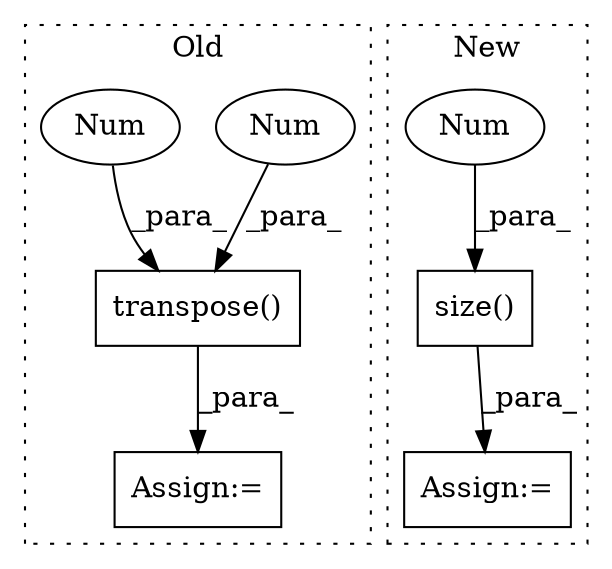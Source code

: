 digraph G {
subgraph cluster0 {
1 [label="transpose()" a="75" s="3523,3546" l="17,1" shape="box"];
3 [label="Num" a="76" s="3544" l="2" shape="ellipse"];
4 [label="Num" a="76" s="3540" l="2" shape="ellipse"];
6 [label="Assign:=" a="68" s="3520" l="3" shape="box"];
label = "Old";
style="dotted";
}
subgraph cluster1 {
2 [label="size()" a="75" s="3894,3907" l="11,1" shape="box"];
5 [label="Assign:=" a="68" s="3878" l="3" shape="box"];
7 [label="Num" a="76" s="3905" l="2" shape="ellipse"];
label = "New";
style="dotted";
}
1 -> 6 [label="_para_"];
2 -> 5 [label="_para_"];
3 -> 1 [label="_para_"];
4 -> 1 [label="_para_"];
7 -> 2 [label="_para_"];
}